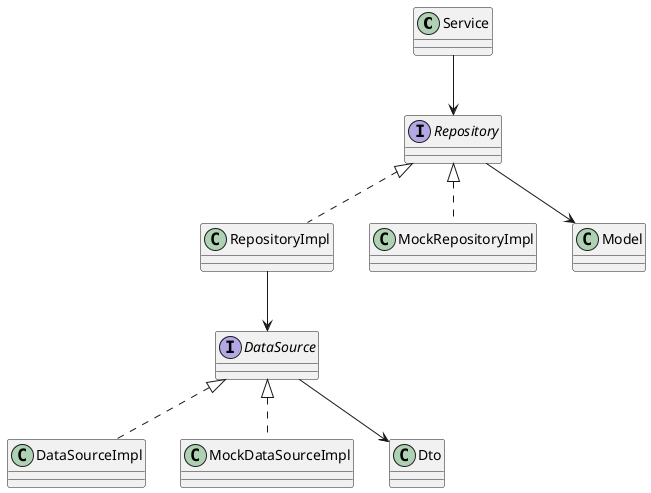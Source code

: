 @startuml
'https://plantuml.com/class-diagram'

scale 1

class Service
Service --> Repository

interface Repository
class RepositoryImpl implements Repository

class MockRepositoryImpl implements Repository

interface DataSource
class DataSourceImpl implements DataSource

class MockDataSourceImpl implements DataSource

class Dto

class Model

RepositoryImpl --> DataSource
DataSource --> Dto

Repository --> Model
@enduml